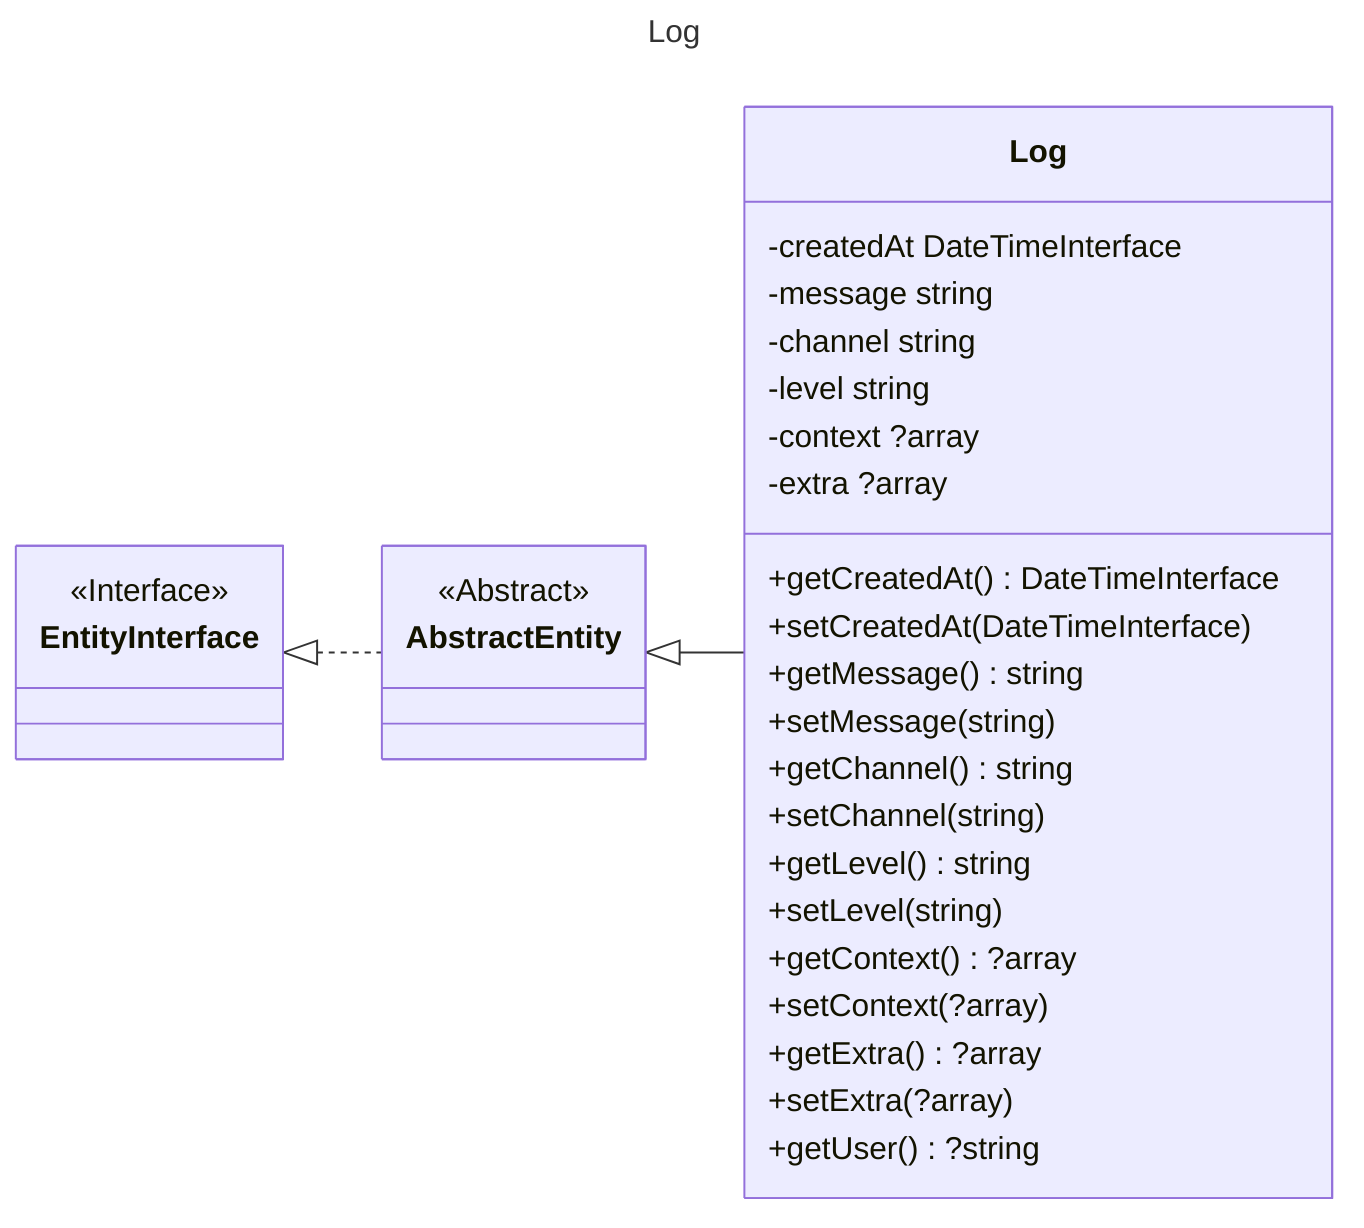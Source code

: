 ---
title: Log
---
classDiagram
    direction LR

    class Log {
        -createdAt DateTimeInterface
        -message string
        -channel string
        -level string
        -context ?array
        -extra ?array
        +getCreatedAt() DateTimeInterface
        +setCreatedAt(DateTimeInterface)
        +getMessage() string
        +setMessage(string)
        +getChannel() string
        +setChannel(string)
        +getLevel() string
        +setLevel(string)
        +getContext() ?array
        +setContext(?array)
        +getExtra() ?array
        +setExtra(?array)
        +getUser() ?string
    }

    class AbstractEntity {
        <<Abstract>>
    }

    class EntityInterface {
        <<Interface>>
    }

    EntityInterface <|.. AbstractEntity
    AbstractEntity <|-- Log

    click EntityInterface call nodeCallback()
    click AbstractEntity call nodeCallback()